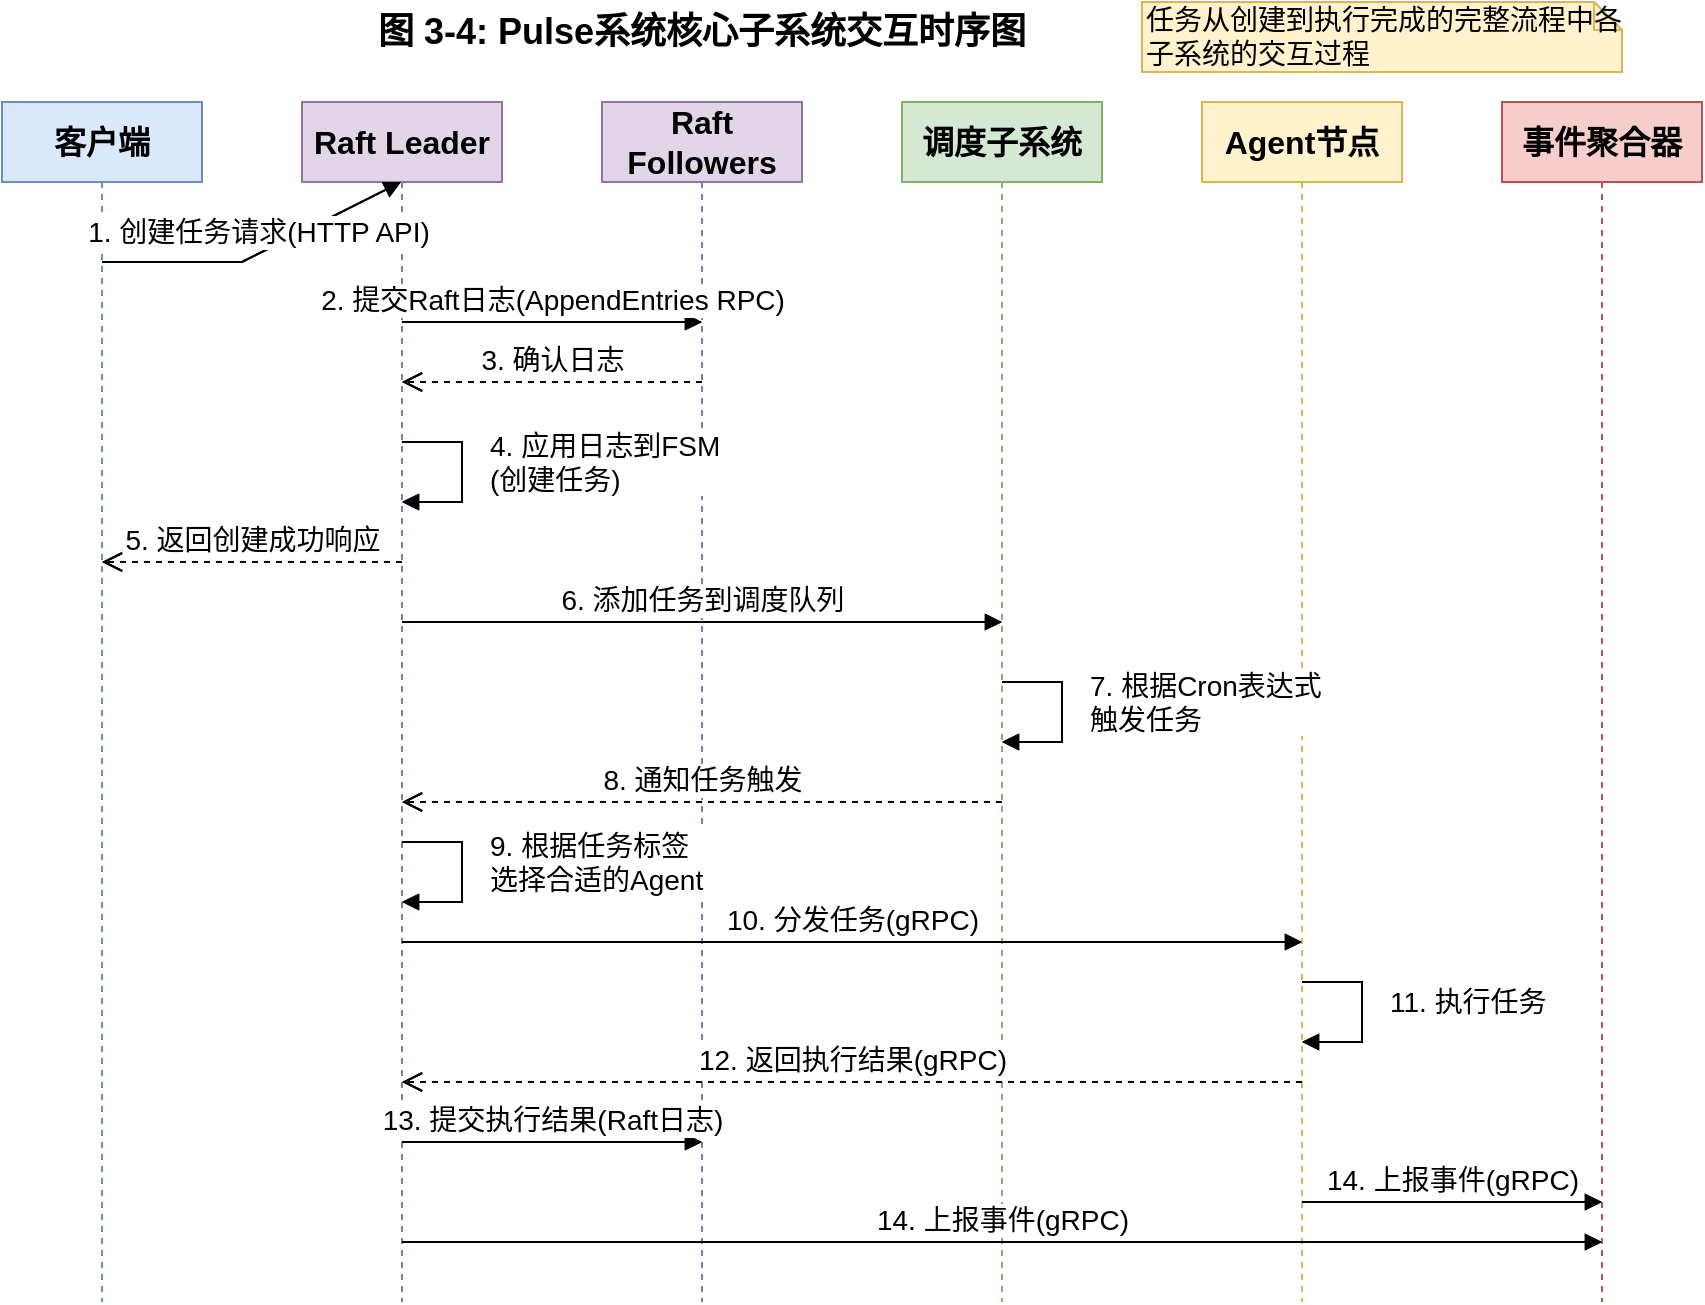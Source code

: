 <mxfile version="27.0.3">
  <diagram name="Pulse系统核心子系统交互时序图" id="0ivZdTxlm7wncbjiYPYh">
    <mxGraphModel dx="554" dy="330" grid="0" gridSize="10" guides="1" tooltips="1" connect="1" arrows="1" fold="1" page="0" pageScale="1" pageWidth="850" pageHeight="1100" math="0" shadow="0">
      <root>
        <mxCell id="0" />
        <mxCell id="1" parent="0" />
        <mxCell id="lBqv2uYbiSY0HA5kkU_S-1" value="客户端" style="shape=umlLifeline;perimeter=lifelinePerimeter;whiteSpace=wrap;html=1;container=1;collapsible=0;recursiveResize=0;outlineConnect=0;fillColor=#dae8fc;strokeColor=#6c8ebf;fontStyle=1" vertex="1" parent="1">
          <mxGeometry x="50" y="80" width="100" height="600" as="geometry" />
        </mxCell>
        <mxCell id="lBqv2uYbiSY0HA5kkU_S-2" value="Raft Leader&#xa;(Server节点)" style="shape=umlLifeline;perimeter=lifelinePerimeter;whiteSpace=wrap;html=1;container=1;collapsible=0;recursiveResize=0;outlineConnect=0;fillColor=#e1d5e7;strokeColor=#9673a6;fontStyle=1" vertex="1" parent="1">
          <mxGeometry x="200" y="80" width="100" height="600" as="geometry" />
        </mxCell>
        <mxCell id="lBqv2uYbiSY0HA5kkU_S-3" value="Raft Followers&#xa;(Server节点)" style="shape=umlLifeline;perimeter=lifelinePerimeter;whiteSpace=wrap;html=1;container=1;collapsible=0;recursiveResize=0;outlineConnect=0;fillColor=#e1d5e7;strokeColor=#9673a6;fontStyle=1" vertex="1" parent="1">
          <mxGeometry x="350" y="80" width="100" height="600" as="geometry" />
        </mxCell>
        <mxCell id="lBqv2uYbiSY0HA5kkU_S-4" value="调度子系统" style="shape=umlLifeline;perimeter=lifelinePerimeter;whiteSpace=wrap;html=1;container=1;collapsible=0;recursiveResize=0;outlineConnect=0;fillColor=#d5e8d4;strokeColor=#82b366;fontStyle=1" vertex="1" parent="1">
          <mxGeometry x="500" y="80" width="100" height="600" as="geometry" />
        </mxCell>
        <mxCell id="lBqv2uYbiSY0HA5kkU_S-5" value="Agent节点" style="shape=umlLifeline;perimeter=lifelinePerimeter;whiteSpace=wrap;html=1;container=1;collapsible=0;recursiveResize=0;outlineConnect=0;fillColor=#fff2cc;strokeColor=#d6b656;fontStyle=1" vertex="1" parent="1">
          <mxGeometry x="650" y="80" width="100" height="600" as="geometry" />
        </mxCell>
        <mxCell id="lBqv2uYbiSY0HA5kkU_S-6" value="事件聚合器" style="shape=umlLifeline;perimeter=lifelinePerimeter;whiteSpace=wrap;html=1;container=1;collapsible=0;recursiveResize=0;outlineConnect=0;fillColor=#f8cecc;strokeColor=#b85450;fontStyle=1" vertex="1" parent="1">
          <mxGeometry x="800" y="80" width="100" height="600" as="geometry" />
        </mxCell>
        <mxCell id="lBqv2uYbiSY0HA5kkU_S-7" value="1. 创建任务请求(HTTP API)" style="html=1;verticalAlign=bottom;endArrow=block;entryX=0;entryY=0;rounded=0;" edge="1" parent="1" source="lBqv2uYbiSY0HA5kkU_S-1" target="lBqv2uYbiSY0HA5kkU_S-2">
          <mxGeometry relative="1" as="geometry">
            <mxPoint x="150" y="160" as="sourcePoint" />
            <mxPoint x="250" y="160" as="targetPoint" />
            <Array as="points">
              <mxPoint x="170" y="160" />
            </Array>
          </mxGeometry>
        </mxCell>
        <mxCell id="lBqv2uYbiSY0HA5kkU_S-8" value="2. 提交Raft日志(AppendEntries RPC)" style="html=1;verticalAlign=bottom;endArrow=block;rounded=0;" edge="1" parent="1">
          <mxGeometry relative="1" as="geometry">
            <mxPoint x="250" y="190" as="sourcePoint" />
            <mxPoint x="400" y="190" as="targetPoint" />
          </mxGeometry>
        </mxCell>
        <mxCell id="lBqv2uYbiSY0HA5kkU_S-9" value="3. 确认日志" style="html=1;verticalAlign=bottom;endArrow=open;dashed=1;endSize=8;rounded=0;" edge="1" parent="1">
          <mxGeometry relative="1" as="geometry">
            <mxPoint x="400" y="220" as="sourcePoint" />
            <mxPoint x="250" y="220" as="targetPoint" />
          </mxGeometry>
        </mxCell>
        <mxCell id="lBqv2uYbiSY0HA5kkU_S-10" value="4. 应用日志到FSM&#xa;(创建任务)" style="html=1;align=left;spacingLeft=2;endArrow=block;rounded=0;edgeStyle=orthogonalEdgeStyle;curved=0;rounded=0;" edge="1" parent="1">
          <mxGeometry x="-0.125" y="10" relative="1" as="geometry">
            <mxPoint x="250" y="250" as="sourcePoint" />
            <Array as="points">
              <mxPoint x="280" y="250" />
              <mxPoint x="280" y="280" />
            </Array>
            <mxPoint x="250" y="280" as="targetPoint" />
            <mxPoint as="offset" />
          </mxGeometry>
        </mxCell>
        <mxCell id="lBqv2uYbiSY0HA5kkU_S-11" value="5. 返回创建成功响应" style="html=1;verticalAlign=bottom;endArrow=open;dashed=1;endSize=8;rounded=0;" edge="1" parent="1">
          <mxGeometry relative="1" as="geometry">
            <mxPoint x="250" y="310" as="sourcePoint" />
            <mxPoint x="100" y="310" as="targetPoint" />
          </mxGeometry>
        </mxCell>
        <mxCell id="lBqv2uYbiSY0HA5kkU_S-12" value="6. 添加任务到调度队列" style="html=1;verticalAlign=bottom;endArrow=block;rounded=0;" edge="1" parent="1">
          <mxGeometry relative="1" as="geometry">
            <mxPoint x="250" y="340" as="sourcePoint" />
            <mxPoint x="550" y="340" as="targetPoint" />
          </mxGeometry>
        </mxCell>
        <mxCell id="lBqv2uYbiSY0HA5kkU_S-13" value="7. 根据Cron表达式&#xa;触发任务" style="html=1;align=left;spacingLeft=2;endArrow=block;rounded=0;edgeStyle=orthogonalEdgeStyle;curved=0;rounded=0;" edge="1" parent="1">
          <mxGeometry x="-0.125" y="10" relative="1" as="geometry">
            <mxPoint x="550" y="370" as="sourcePoint" />
            <Array as="points">
              <mxPoint x="580" y="370" />
              <mxPoint x="580" y="400" />
            </Array>
            <mxPoint x="550" y="400" as="targetPoint" />
            <mxPoint as="offset" />
          </mxGeometry>
        </mxCell>
        <mxCell id="lBqv2uYbiSY0HA5kkU_S-14" value="8. 通知任务触发" style="html=1;verticalAlign=bottom;endArrow=open;dashed=1;endSize=8;rounded=0;" edge="1" parent="1">
          <mxGeometry relative="1" as="geometry">
            <mxPoint x="550" y="430" as="sourcePoint" />
            <mxPoint x="250" y="430" as="targetPoint" />
          </mxGeometry>
        </mxCell>
        <mxCell id="lBqv2uYbiSY0HA5kkU_S-15" value="9. 根据任务标签&#xa;选择合适的Agent" style="html=1;align=left;spacingLeft=2;endArrow=block;rounded=0;edgeStyle=orthogonalEdgeStyle;curved=0;rounded=0;" edge="1" parent="1">
          <mxGeometry x="-0.125" y="10" relative="1" as="geometry">
            <mxPoint x="250" y="450" as="sourcePoint" />
            <Array as="points">
              <mxPoint x="280" y="450" />
              <mxPoint x="280" y="480" />
            </Array>
            <mxPoint x="250" y="480" as="targetPoint" />
            <mxPoint as="offset" />
          </mxGeometry>
        </mxCell>
        <mxCell id="lBqv2uYbiSY0HA5kkU_S-16" value="10. 分发任务(gRPC)" style="html=1;verticalAlign=bottom;endArrow=block;rounded=0;" edge="1" parent="1">
          <mxGeometry relative="1" as="geometry">
            <mxPoint x="250" y="500" as="sourcePoint" />
            <mxPoint x="700" y="500" as="targetPoint" />
          </mxGeometry>
        </mxCell>
        <mxCell id="lBqv2uYbiSY0HA5kkU_S-17" value="11. 执行任务" style="html=1;align=left;spacingLeft=2;endArrow=block;rounded=0;edgeStyle=orthogonalEdgeStyle;curved=0;rounded=0;" edge="1" parent="1">
          <mxGeometry x="-0.125" y="10" relative="1" as="geometry">
            <mxPoint x="700" y="520" as="sourcePoint" />
            <Array as="points">
              <mxPoint x="730" y="520" />
              <mxPoint x="730" y="550" />
            </Array>
            <mxPoint x="700" y="550" as="targetPoint" />
            <mxPoint as="offset" />
          </mxGeometry>
        </mxCell>
        <mxCell id="lBqv2uYbiSY0HA5kkU_S-18" value="12. 返回执行结果(gRPC)" style="html=1;verticalAlign=bottom;endArrow=open;dashed=1;endSize=8;rounded=0;" edge="1" parent="1">
          <mxGeometry relative="1" as="geometry">
            <mxPoint x="700" y="570" as="sourcePoint" />
            <mxPoint x="250" y="570" as="targetPoint" />
          </mxGeometry>
        </mxCell>
        <mxCell id="lBqv2uYbiSY0HA5kkU_S-19" value="13. 提交执行结果(Raft日志)" style="html=1;verticalAlign=bottom;endArrow=block;rounded=0;" edge="1" parent="1">
          <mxGeometry relative="1" as="geometry">
            <mxPoint x="250" y="600" as="sourcePoint" />
            <mxPoint x="400" y="600" as="targetPoint" />
          </mxGeometry>
        </mxCell>
        <mxCell id="lBqv2uYbiSY0HA5kkU_S-20" value="14. 上报事件(gRPC)" style="html=1;verticalAlign=bottom;endArrow=block;rounded=0;" edge="1" parent="1">
          <mxGeometry relative="1" as="geometry">
            <mxPoint x="700" y="630" as="sourcePoint" />
            <mxPoint x="850" y="630" as="targetPoint" />
          </mxGeometry>
        </mxCell>
        <mxCell id="lBqv2uYbiSY0HA5kkU_S-21" value="14. 上报事件(gRPC)" style="html=1;verticalAlign=bottom;endArrow=block;rounded=0;" edge="1" parent="1">
          <mxGeometry relative="1" as="geometry">
            <mxPoint x="250" y="650" as="sourcePoint" />
            <mxPoint x="850" y="650" as="targetPoint" />
          </mxGeometry>
        </mxCell>
        <mxCell id="lBqv2uYbiSY0HA5kkU_S-23" value="任务从创建到执行完成的完整流程中各子系统的交互过程" style="shape=note;whiteSpace=wrap;html=1;size=14;verticalAlign=top;align=left;spacingTop=-6;fillColor=#fff2cc;strokeColor=#d6b656;" vertex="1" parent="1">
          <mxGeometry x="620" y="30" width="240" height="35" as="geometry" />
        </mxCell>
        <mxCell id="lBqv2uYbiSY0HA5kkU_S-25" value="客户端" style="shape=umlLifeline;perimeter=lifelinePerimeter;whiteSpace=wrap;html=1;container=1;collapsible=0;recursiveResize=0;outlineConnect=0;fillColor=#dae8fc;strokeColor=#6c8ebf;fontStyle=1;fontSize=16;" vertex="1" parent="1">
          <mxGeometry x="50" y="80" width="100" height="600" as="geometry" />
        </mxCell>
        <mxCell id="lBqv2uYbiSY0HA5kkU_S-26" value="Raft Leader" style="shape=umlLifeline;perimeter=lifelinePerimeter;whiteSpace=wrap;html=1;container=1;collapsible=0;recursiveResize=0;outlineConnect=0;fillColor=#e1d5e7;strokeColor=#9673a6;fontStyle=1;fontSize=16;" vertex="1" parent="1">
          <mxGeometry x="200" y="80" width="100" height="600" as="geometry" />
        </mxCell>
        <mxCell id="lBqv2uYbiSY0HA5kkU_S-27" value="Raft Followers" style="shape=umlLifeline;perimeter=lifelinePerimeter;whiteSpace=wrap;html=1;container=1;collapsible=0;recursiveResize=0;outlineConnect=0;fillColor=#e1d5e7;strokeColor=#9673a6;fontStyle=1;fontSize=16;" vertex="1" parent="1">
          <mxGeometry x="350" y="80" width="100" height="600" as="geometry" />
        </mxCell>
        <mxCell id="lBqv2uYbiSY0HA5kkU_S-28" value="调度子系统" style="shape=umlLifeline;perimeter=lifelinePerimeter;whiteSpace=wrap;html=1;container=1;collapsible=0;recursiveResize=0;outlineConnect=0;fillColor=#d5e8d4;strokeColor=#82b366;fontStyle=1;fontSize=16;" vertex="1" parent="1">
          <mxGeometry x="500" y="80" width="100" height="600" as="geometry" />
        </mxCell>
        <mxCell id="lBqv2uYbiSY0HA5kkU_S-29" value="Agent节点" style="shape=umlLifeline;perimeter=lifelinePerimeter;whiteSpace=wrap;html=1;container=1;collapsible=0;recursiveResize=0;outlineConnect=0;fillColor=#fff2cc;strokeColor=#d6b656;fontStyle=1;fontSize=16;" vertex="1" parent="1">
          <mxGeometry x="650" y="80" width="100" height="600" as="geometry" />
        </mxCell>
        <mxCell id="lBqv2uYbiSY0HA5kkU_S-30" value="事件聚合器" style="shape=umlLifeline;perimeter=lifelinePerimeter;whiteSpace=wrap;html=1;container=1;collapsible=0;recursiveResize=0;outlineConnect=0;fillColor=#f8cecc;strokeColor=#b85450;fontStyle=1;fontSize=16;" vertex="1" parent="1">
          <mxGeometry x="800" y="80" width="100" height="600" as="geometry" />
        </mxCell>
        <mxCell id="lBqv2uYbiSY0HA5kkU_S-31" value="1. 创建任务请求(HTTP API)" style="html=1;verticalAlign=bottom;endArrow=block;entryX=0;entryY=0;rounded=0;fontSize=14;" edge="1" parent="1" source="lBqv2uYbiSY0HA5kkU_S-25" target="lBqv2uYbiSY0HA5kkU_S-26">
          <mxGeometry relative="1" as="geometry">
            <mxPoint x="150" y="160" as="sourcePoint" />
            <mxPoint x="250" y="160" as="targetPoint" />
            <Array as="points">
              <mxPoint x="170" y="160" />
            </Array>
          </mxGeometry>
        </mxCell>
        <mxCell id="lBqv2uYbiSY0HA5kkU_S-32" value="2. 提交Raft日志(AppendEntries RPC)" style="html=1;verticalAlign=bottom;endArrow=block;rounded=0;fontSize=14;" edge="1" parent="1">
          <mxGeometry relative="1" as="geometry">
            <mxPoint x="250" y="190" as="sourcePoint" />
            <mxPoint x="400" y="190" as="targetPoint" />
          </mxGeometry>
        </mxCell>
        <mxCell id="lBqv2uYbiSY0HA5kkU_S-33" value="3. 确认日志" style="html=1;verticalAlign=bottom;endArrow=open;dashed=1;endSize=8;rounded=0;fontSize=14;" edge="1" parent="1">
          <mxGeometry relative="1" as="geometry">
            <mxPoint x="400" y="220" as="sourcePoint" />
            <mxPoint x="250" y="220" as="targetPoint" />
          </mxGeometry>
        </mxCell>
        <mxCell id="lBqv2uYbiSY0HA5kkU_S-34" value="4. 应用日志到FSM&#xa;(创建任务)" style="html=1;align=left;spacingLeft=2;endArrow=block;rounded=0;edgeStyle=orthogonalEdgeStyle;curved=0;rounded=0;fontSize=14;" edge="1" parent="1">
          <mxGeometry x="-0.125" y="10" relative="1" as="geometry">
            <mxPoint x="250" y="250" as="sourcePoint" />
            <Array as="points">
              <mxPoint x="280" y="250" />
              <mxPoint x="280" y="280" />
            </Array>
            <mxPoint x="250" y="280" as="targetPoint" />
            <mxPoint as="offset" />
          </mxGeometry>
        </mxCell>
        <mxCell id="lBqv2uYbiSY0HA5kkU_S-35" value="5. 返回创建成功响应" style="html=1;verticalAlign=bottom;endArrow=open;dashed=1;endSize=8;rounded=0;fontSize=14;" edge="1" parent="1">
          <mxGeometry relative="1" as="geometry">
            <mxPoint x="250" y="310" as="sourcePoint" />
            <mxPoint x="100" y="310" as="targetPoint" />
          </mxGeometry>
        </mxCell>
        <mxCell id="lBqv2uYbiSY0HA5kkU_S-36" value="6. 添加任务到调度队列" style="html=1;verticalAlign=bottom;endArrow=block;rounded=0;fontSize=14;" edge="1" parent="1">
          <mxGeometry relative="1" as="geometry">
            <mxPoint x="250" y="340" as="sourcePoint" />
            <mxPoint x="550" y="340" as="targetPoint" />
          </mxGeometry>
        </mxCell>
        <mxCell id="lBqv2uYbiSY0HA5kkU_S-37" value="7. 根据Cron表达式&#xa;触发任务" style="html=1;align=left;spacingLeft=2;endArrow=block;rounded=0;edgeStyle=orthogonalEdgeStyle;curved=0;rounded=0;fontSize=14;" edge="1" parent="1">
          <mxGeometry x="-0.125" y="10" relative="1" as="geometry">
            <mxPoint x="550" y="370" as="sourcePoint" />
            <Array as="points">
              <mxPoint x="580" y="370" />
              <mxPoint x="580" y="400" />
            </Array>
            <mxPoint x="550" y="400" as="targetPoint" />
            <mxPoint as="offset" />
          </mxGeometry>
        </mxCell>
        <mxCell id="lBqv2uYbiSY0HA5kkU_S-38" value="8. 通知任务触发" style="html=1;verticalAlign=bottom;endArrow=open;dashed=1;endSize=8;rounded=0;fontSize=14;" edge="1" parent="1">
          <mxGeometry relative="1" as="geometry">
            <mxPoint x="550" y="430" as="sourcePoint" />
            <mxPoint x="250" y="430" as="targetPoint" />
          </mxGeometry>
        </mxCell>
        <mxCell id="lBqv2uYbiSY0HA5kkU_S-39" value="9. 根据任务标签&#xa;选择合适的Agent" style="html=1;align=left;spacingLeft=2;endArrow=block;rounded=0;edgeStyle=orthogonalEdgeStyle;curved=0;rounded=0;fontSize=14;" edge="1" parent="1">
          <mxGeometry x="-0.125" y="10" relative="1" as="geometry">
            <mxPoint x="250" y="450" as="sourcePoint" />
            <Array as="points">
              <mxPoint x="280" y="450" />
              <mxPoint x="280" y="480" />
            </Array>
            <mxPoint x="250" y="480" as="targetPoint" />
            <mxPoint as="offset" />
          </mxGeometry>
        </mxCell>
        <mxCell id="lBqv2uYbiSY0HA5kkU_S-40" value="10. 分发任务(gRPC)" style="html=1;verticalAlign=bottom;endArrow=block;rounded=0;fontSize=14;" edge="1" parent="1">
          <mxGeometry relative="1" as="geometry">
            <mxPoint x="250" y="500" as="sourcePoint" />
            <mxPoint x="700" y="500" as="targetPoint" />
          </mxGeometry>
        </mxCell>
        <mxCell id="lBqv2uYbiSY0HA5kkU_S-41" value="11. 执行任务" style="html=1;align=left;spacingLeft=2;endArrow=block;rounded=0;edgeStyle=orthogonalEdgeStyle;curved=0;rounded=0;fontSize=14;" edge="1" parent="1">
          <mxGeometry x="-0.125" y="10" relative="1" as="geometry">
            <mxPoint x="700" y="520" as="sourcePoint" />
            <Array as="points">
              <mxPoint x="730" y="520" />
              <mxPoint x="730" y="550" />
            </Array>
            <mxPoint x="700" y="550" as="targetPoint" />
            <mxPoint as="offset" />
          </mxGeometry>
        </mxCell>
        <mxCell id="lBqv2uYbiSY0HA5kkU_S-42" value="12. 返回执行结果(gRPC)" style="html=1;verticalAlign=bottom;endArrow=open;dashed=1;endSize=8;rounded=0;fontSize=14;" edge="1" parent="1">
          <mxGeometry relative="1" as="geometry">
            <mxPoint x="700" y="570" as="sourcePoint" />
            <mxPoint x="250" y="570" as="targetPoint" />
          </mxGeometry>
        </mxCell>
        <mxCell id="lBqv2uYbiSY0HA5kkU_S-43" value="13. 提交执行结果(Raft日志)" style="html=1;verticalAlign=bottom;endArrow=block;rounded=0;fontSize=14;" edge="1" parent="1">
          <mxGeometry relative="1" as="geometry">
            <mxPoint x="250" y="600" as="sourcePoint" />
            <mxPoint x="400" y="600" as="targetPoint" />
          </mxGeometry>
        </mxCell>
        <mxCell id="lBqv2uYbiSY0HA5kkU_S-44" value="14. 上报事件(gRPC)" style="html=1;verticalAlign=bottom;endArrow=block;rounded=0;fontSize=14;" edge="1" parent="1">
          <mxGeometry relative="1" as="geometry">
            <mxPoint x="700" y="630" as="sourcePoint" />
            <mxPoint x="850" y="630" as="targetPoint" />
          </mxGeometry>
        </mxCell>
        <mxCell id="lBqv2uYbiSY0HA5kkU_S-45" value="14. 上报事件(gRPC)" style="html=1;verticalAlign=bottom;endArrow=block;rounded=0;fontSize=14;" edge="1" parent="1">
          <mxGeometry relative="1" as="geometry">
            <mxPoint x="250" y="650" as="sourcePoint" />
            <mxPoint x="850" y="650" as="targetPoint" />
          </mxGeometry>
        </mxCell>
        <mxCell id="lBqv2uYbiSY0HA5kkU_S-46" value="图 3-4: Pulse系统核心子系统交互时序图" style="text;html=1;strokeColor=none;fillColor=none;align=center;verticalAlign=middle;whiteSpace=wrap;rounded=0;fontSize=18;fontStyle=1" vertex="1" parent="1">
          <mxGeometry x="200" y="30" width="400" height="30" as="geometry" />
        </mxCell>
        <mxCell id="lBqv2uYbiSY0HA5kkU_S-47" value="任务从创建到执行完成的完整流程中各子系统的交互过程" style="shape=note;whiteSpace=wrap;html=1;size=14;verticalAlign=top;align=left;spacingTop=-6;fillColor=#fff2cc;strokeColor=#d6b656;fontSize=14;" vertex="1" parent="1">
          <mxGeometry x="620" y="30" width="240" height="35" as="geometry" />
        </mxCell>
      </root>
    </mxGraphModel>
  </diagram>
</mxfile>
